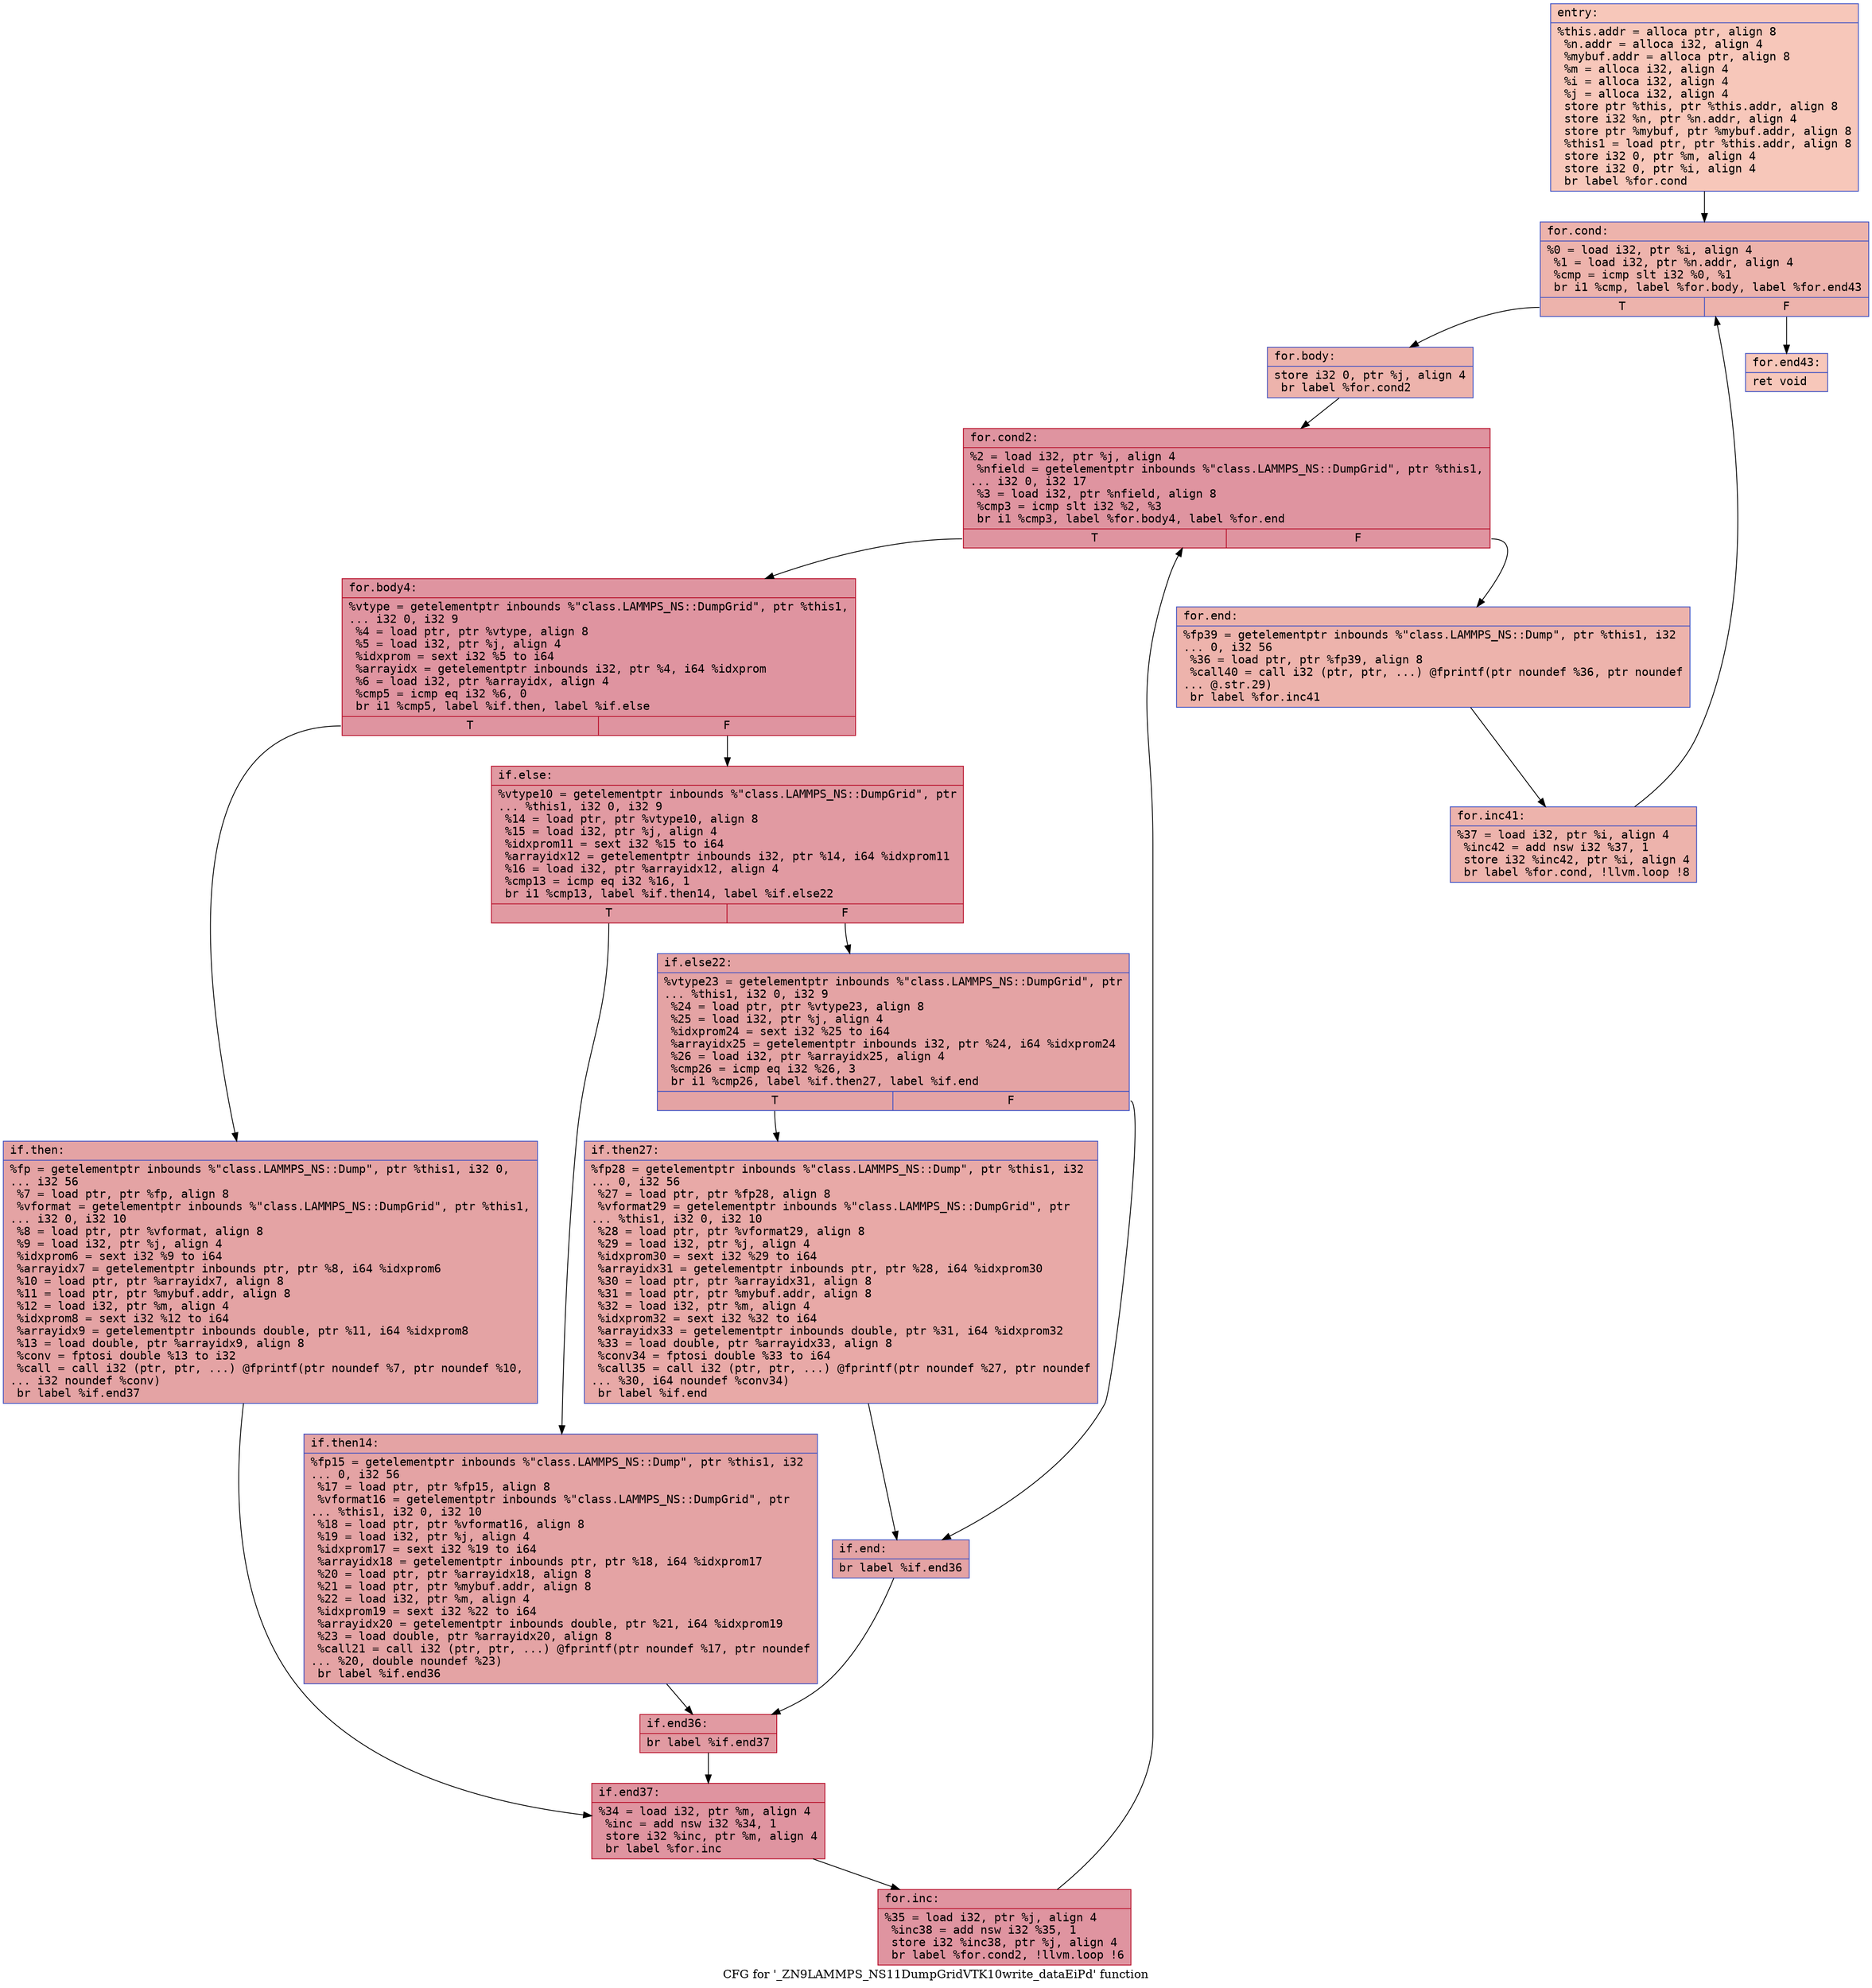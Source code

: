 digraph "CFG for '_ZN9LAMMPS_NS11DumpGridVTK10write_dataEiPd' function" {
	label="CFG for '_ZN9LAMMPS_NS11DumpGridVTK10write_dataEiPd' function";

	Node0x55b0f0954ca0 [shape=record,color="#3d50c3ff", style=filled, fillcolor="#ec7f6370" fontname="Courier",label="{entry:\l|  %this.addr = alloca ptr, align 8\l  %n.addr = alloca i32, align 4\l  %mybuf.addr = alloca ptr, align 8\l  %m = alloca i32, align 4\l  %i = alloca i32, align 4\l  %j = alloca i32, align 4\l  store ptr %this, ptr %this.addr, align 8\l  store i32 %n, ptr %n.addr, align 4\l  store ptr %mybuf, ptr %mybuf.addr, align 8\l  %this1 = load ptr, ptr %this.addr, align 8\l  store i32 0, ptr %m, align 4\l  store i32 0, ptr %i, align 4\l  br label %for.cond\l}"];
	Node0x55b0f0954ca0 -> Node0x55b0f0955340[tooltip="entry -> for.cond\nProbability 100.00%" ];
	Node0x55b0f0955340 [shape=record,color="#3d50c3ff", style=filled, fillcolor="#d6524470" fontname="Courier",label="{for.cond:\l|  %0 = load i32, ptr %i, align 4\l  %1 = load i32, ptr %n.addr, align 4\l  %cmp = icmp slt i32 %0, %1\l  br i1 %cmp, label %for.body, label %for.end43\l|{<s0>T|<s1>F}}"];
	Node0x55b0f0955340:s0 -> Node0x55b0f0955780[tooltip="for.cond -> for.body\nProbability 96.88%" ];
	Node0x55b0f0955340:s1 -> Node0x55b0f0955800[tooltip="for.cond -> for.end43\nProbability 3.12%" ];
	Node0x55b0f0955780 [shape=record,color="#3d50c3ff", style=filled, fillcolor="#d6524470" fontname="Courier",label="{for.body:\l|  store i32 0, ptr %j, align 4\l  br label %for.cond2\l}"];
	Node0x55b0f0955780 -> Node0x55b0f09559d0[tooltip="for.body -> for.cond2\nProbability 100.00%" ];
	Node0x55b0f09559d0 [shape=record,color="#b70d28ff", style=filled, fillcolor="#b70d2870" fontname="Courier",label="{for.cond2:\l|  %2 = load i32, ptr %j, align 4\l  %nfield = getelementptr inbounds %\"class.LAMMPS_NS::DumpGrid\", ptr %this1,\l... i32 0, i32 17\l  %3 = load i32, ptr %nfield, align 8\l  %cmp3 = icmp slt i32 %2, %3\l  br i1 %cmp3, label %for.body4, label %for.end\l|{<s0>T|<s1>F}}"];
	Node0x55b0f09559d0:s0 -> Node0x55b0f0955d50[tooltip="for.cond2 -> for.body4\nProbability 96.88%" ];
	Node0x55b0f09559d0:s1 -> Node0x55b0f0955dd0[tooltip="for.cond2 -> for.end\nProbability 3.12%" ];
	Node0x55b0f0955d50 [shape=record,color="#b70d28ff", style=filled, fillcolor="#b70d2870" fontname="Courier",label="{for.body4:\l|  %vtype = getelementptr inbounds %\"class.LAMMPS_NS::DumpGrid\", ptr %this1,\l... i32 0, i32 9\l  %4 = load ptr, ptr %vtype, align 8\l  %5 = load i32, ptr %j, align 4\l  %idxprom = sext i32 %5 to i64\l  %arrayidx = getelementptr inbounds i32, ptr %4, i64 %idxprom\l  %6 = load i32, ptr %arrayidx, align 4\l  %cmp5 = icmp eq i32 %6, 0\l  br i1 %cmp5, label %if.then, label %if.else\l|{<s0>T|<s1>F}}"];
	Node0x55b0f0955d50:s0 -> Node0x55b0f0956360[tooltip="for.body4 -> if.then\nProbability 37.50%" ];
	Node0x55b0f0955d50:s1 -> Node0x55b0f09555e0[tooltip="for.body4 -> if.else\nProbability 62.50%" ];
	Node0x55b0f0956360 [shape=record,color="#3d50c3ff", style=filled, fillcolor="#c32e3170" fontname="Courier",label="{if.then:\l|  %fp = getelementptr inbounds %\"class.LAMMPS_NS::Dump\", ptr %this1, i32 0,\l... i32 56\l  %7 = load ptr, ptr %fp, align 8\l  %vformat = getelementptr inbounds %\"class.LAMMPS_NS::DumpGrid\", ptr %this1,\l... i32 0, i32 10\l  %8 = load ptr, ptr %vformat, align 8\l  %9 = load i32, ptr %j, align 4\l  %idxprom6 = sext i32 %9 to i64\l  %arrayidx7 = getelementptr inbounds ptr, ptr %8, i64 %idxprom6\l  %10 = load ptr, ptr %arrayidx7, align 8\l  %11 = load ptr, ptr %mybuf.addr, align 8\l  %12 = load i32, ptr %m, align 4\l  %idxprom8 = sext i32 %12 to i64\l  %arrayidx9 = getelementptr inbounds double, ptr %11, i64 %idxprom8\l  %13 = load double, ptr %arrayidx9, align 8\l  %conv = fptosi double %13 to i32\l  %call = call i32 (ptr, ptr, ...) @fprintf(ptr noundef %7, ptr noundef %10,\l... i32 noundef %conv)\l  br label %if.end37\l}"];
	Node0x55b0f0956360 -> Node0x55b0f0956fa0[tooltip="if.then -> if.end37\nProbability 100.00%" ];
	Node0x55b0f09555e0 [shape=record,color="#b70d28ff", style=filled, fillcolor="#bb1b2c70" fontname="Courier",label="{if.else:\l|  %vtype10 = getelementptr inbounds %\"class.LAMMPS_NS::DumpGrid\", ptr\l... %this1, i32 0, i32 9\l  %14 = load ptr, ptr %vtype10, align 8\l  %15 = load i32, ptr %j, align 4\l  %idxprom11 = sext i32 %15 to i64\l  %arrayidx12 = getelementptr inbounds i32, ptr %14, i64 %idxprom11\l  %16 = load i32, ptr %arrayidx12, align 4\l  %cmp13 = icmp eq i32 %16, 1\l  br i1 %cmp13, label %if.then14, label %if.else22\l|{<s0>T|<s1>F}}"];
	Node0x55b0f09555e0:s0 -> Node0x55b0f0957510[tooltip="if.else -> if.then14\nProbability 50.00%" ];
	Node0x55b0f09555e0:s1 -> Node0x55b0f0957590[tooltip="if.else -> if.else22\nProbability 50.00%" ];
	Node0x55b0f0957510 [shape=record,color="#3d50c3ff", style=filled, fillcolor="#c32e3170" fontname="Courier",label="{if.then14:\l|  %fp15 = getelementptr inbounds %\"class.LAMMPS_NS::Dump\", ptr %this1, i32\l... 0, i32 56\l  %17 = load ptr, ptr %fp15, align 8\l  %vformat16 = getelementptr inbounds %\"class.LAMMPS_NS::DumpGrid\", ptr\l... %this1, i32 0, i32 10\l  %18 = load ptr, ptr %vformat16, align 8\l  %19 = load i32, ptr %j, align 4\l  %idxprom17 = sext i32 %19 to i64\l  %arrayidx18 = getelementptr inbounds ptr, ptr %18, i64 %idxprom17\l  %20 = load ptr, ptr %arrayidx18, align 8\l  %21 = load ptr, ptr %mybuf.addr, align 8\l  %22 = load i32, ptr %m, align 4\l  %idxprom19 = sext i32 %22 to i64\l  %arrayidx20 = getelementptr inbounds double, ptr %21, i64 %idxprom19\l  %23 = load double, ptr %arrayidx20, align 8\l  %call21 = call i32 (ptr, ptr, ...) @fprintf(ptr noundef %17, ptr noundef\l... %20, double noundef %23)\l  br label %if.end36\l}"];
	Node0x55b0f0957510 -> Node0x55b0f0957f60[tooltip="if.then14 -> if.end36\nProbability 100.00%" ];
	Node0x55b0f0957590 [shape=record,color="#3d50c3ff", style=filled, fillcolor="#c32e3170" fontname="Courier",label="{if.else22:\l|  %vtype23 = getelementptr inbounds %\"class.LAMMPS_NS::DumpGrid\", ptr\l... %this1, i32 0, i32 9\l  %24 = load ptr, ptr %vtype23, align 8\l  %25 = load i32, ptr %j, align 4\l  %idxprom24 = sext i32 %25 to i64\l  %arrayidx25 = getelementptr inbounds i32, ptr %24, i64 %idxprom24\l  %26 = load i32, ptr %arrayidx25, align 4\l  %cmp26 = icmp eq i32 %26, 3\l  br i1 %cmp26, label %if.then27, label %if.end\l|{<s0>T|<s1>F}}"];
	Node0x55b0f0957590:s0 -> Node0x55b0f09587d0[tooltip="if.else22 -> if.then27\nProbability 50.00%" ];
	Node0x55b0f0957590:s1 -> Node0x55b0f0958850[tooltip="if.else22 -> if.end\nProbability 50.00%" ];
	Node0x55b0f09587d0 [shape=record,color="#3d50c3ff", style=filled, fillcolor="#ca3b3770" fontname="Courier",label="{if.then27:\l|  %fp28 = getelementptr inbounds %\"class.LAMMPS_NS::Dump\", ptr %this1, i32\l... 0, i32 56\l  %27 = load ptr, ptr %fp28, align 8\l  %vformat29 = getelementptr inbounds %\"class.LAMMPS_NS::DumpGrid\", ptr\l... %this1, i32 0, i32 10\l  %28 = load ptr, ptr %vformat29, align 8\l  %29 = load i32, ptr %j, align 4\l  %idxprom30 = sext i32 %29 to i64\l  %arrayidx31 = getelementptr inbounds ptr, ptr %28, i64 %idxprom30\l  %30 = load ptr, ptr %arrayidx31, align 8\l  %31 = load ptr, ptr %mybuf.addr, align 8\l  %32 = load i32, ptr %m, align 4\l  %idxprom32 = sext i32 %32 to i64\l  %arrayidx33 = getelementptr inbounds double, ptr %31, i64 %idxprom32\l  %33 = load double, ptr %arrayidx33, align 8\l  %conv34 = fptosi double %33 to i64\l  %call35 = call i32 (ptr, ptr, ...) @fprintf(ptr noundef %27, ptr noundef\l... %30, i64 noundef %conv34)\l  br label %if.end\l}"];
	Node0x55b0f09587d0 -> Node0x55b0f0958850[tooltip="if.then27 -> if.end\nProbability 100.00%" ];
	Node0x55b0f0958850 [shape=record,color="#3d50c3ff", style=filled, fillcolor="#c32e3170" fontname="Courier",label="{if.end:\l|  br label %if.end36\l}"];
	Node0x55b0f0958850 -> Node0x55b0f0957f60[tooltip="if.end -> if.end36\nProbability 100.00%" ];
	Node0x55b0f0957f60 [shape=record,color="#b70d28ff", style=filled, fillcolor="#bb1b2c70" fontname="Courier",label="{if.end36:\l|  br label %if.end37\l}"];
	Node0x55b0f0957f60 -> Node0x55b0f0956fa0[tooltip="if.end36 -> if.end37\nProbability 100.00%" ];
	Node0x55b0f0956fa0 [shape=record,color="#b70d28ff", style=filled, fillcolor="#b70d2870" fontname="Courier",label="{if.end37:\l|  %34 = load i32, ptr %m, align 4\l  %inc = add nsw i32 %34, 1\l  store i32 %inc, ptr %m, align 4\l  br label %for.inc\l}"];
	Node0x55b0f0956fa0 -> Node0x55b0f0959620[tooltip="if.end37 -> for.inc\nProbability 100.00%" ];
	Node0x55b0f0959620 [shape=record,color="#b70d28ff", style=filled, fillcolor="#b70d2870" fontname="Courier",label="{for.inc:\l|  %35 = load i32, ptr %j, align 4\l  %inc38 = add nsw i32 %35, 1\l  store i32 %inc38, ptr %j, align 4\l  br label %for.cond2, !llvm.loop !6\l}"];
	Node0x55b0f0959620 -> Node0x55b0f09559d0[tooltip="for.inc -> for.cond2\nProbability 100.00%" ];
	Node0x55b0f0955dd0 [shape=record,color="#3d50c3ff", style=filled, fillcolor="#d6524470" fontname="Courier",label="{for.end:\l|  %fp39 = getelementptr inbounds %\"class.LAMMPS_NS::Dump\", ptr %this1, i32\l... 0, i32 56\l  %36 = load ptr, ptr %fp39, align 8\l  %call40 = call i32 (ptr, ptr, ...) @fprintf(ptr noundef %36, ptr noundef\l... @.str.29)\l  br label %for.inc41\l}"];
	Node0x55b0f0955dd0 -> Node0x55b0f0959c60[tooltip="for.end -> for.inc41\nProbability 100.00%" ];
	Node0x55b0f0959c60 [shape=record,color="#3d50c3ff", style=filled, fillcolor="#d6524470" fontname="Courier",label="{for.inc41:\l|  %37 = load i32, ptr %i, align 4\l  %inc42 = add nsw i32 %37, 1\l  store i32 %inc42, ptr %i, align 4\l  br label %for.cond, !llvm.loop !8\l}"];
	Node0x55b0f0959c60 -> Node0x55b0f0955340[tooltip="for.inc41 -> for.cond\nProbability 100.00%" ];
	Node0x55b0f0955800 [shape=record,color="#3d50c3ff", style=filled, fillcolor="#ec7f6370" fontname="Courier",label="{for.end43:\l|  ret void\l}"];
}
